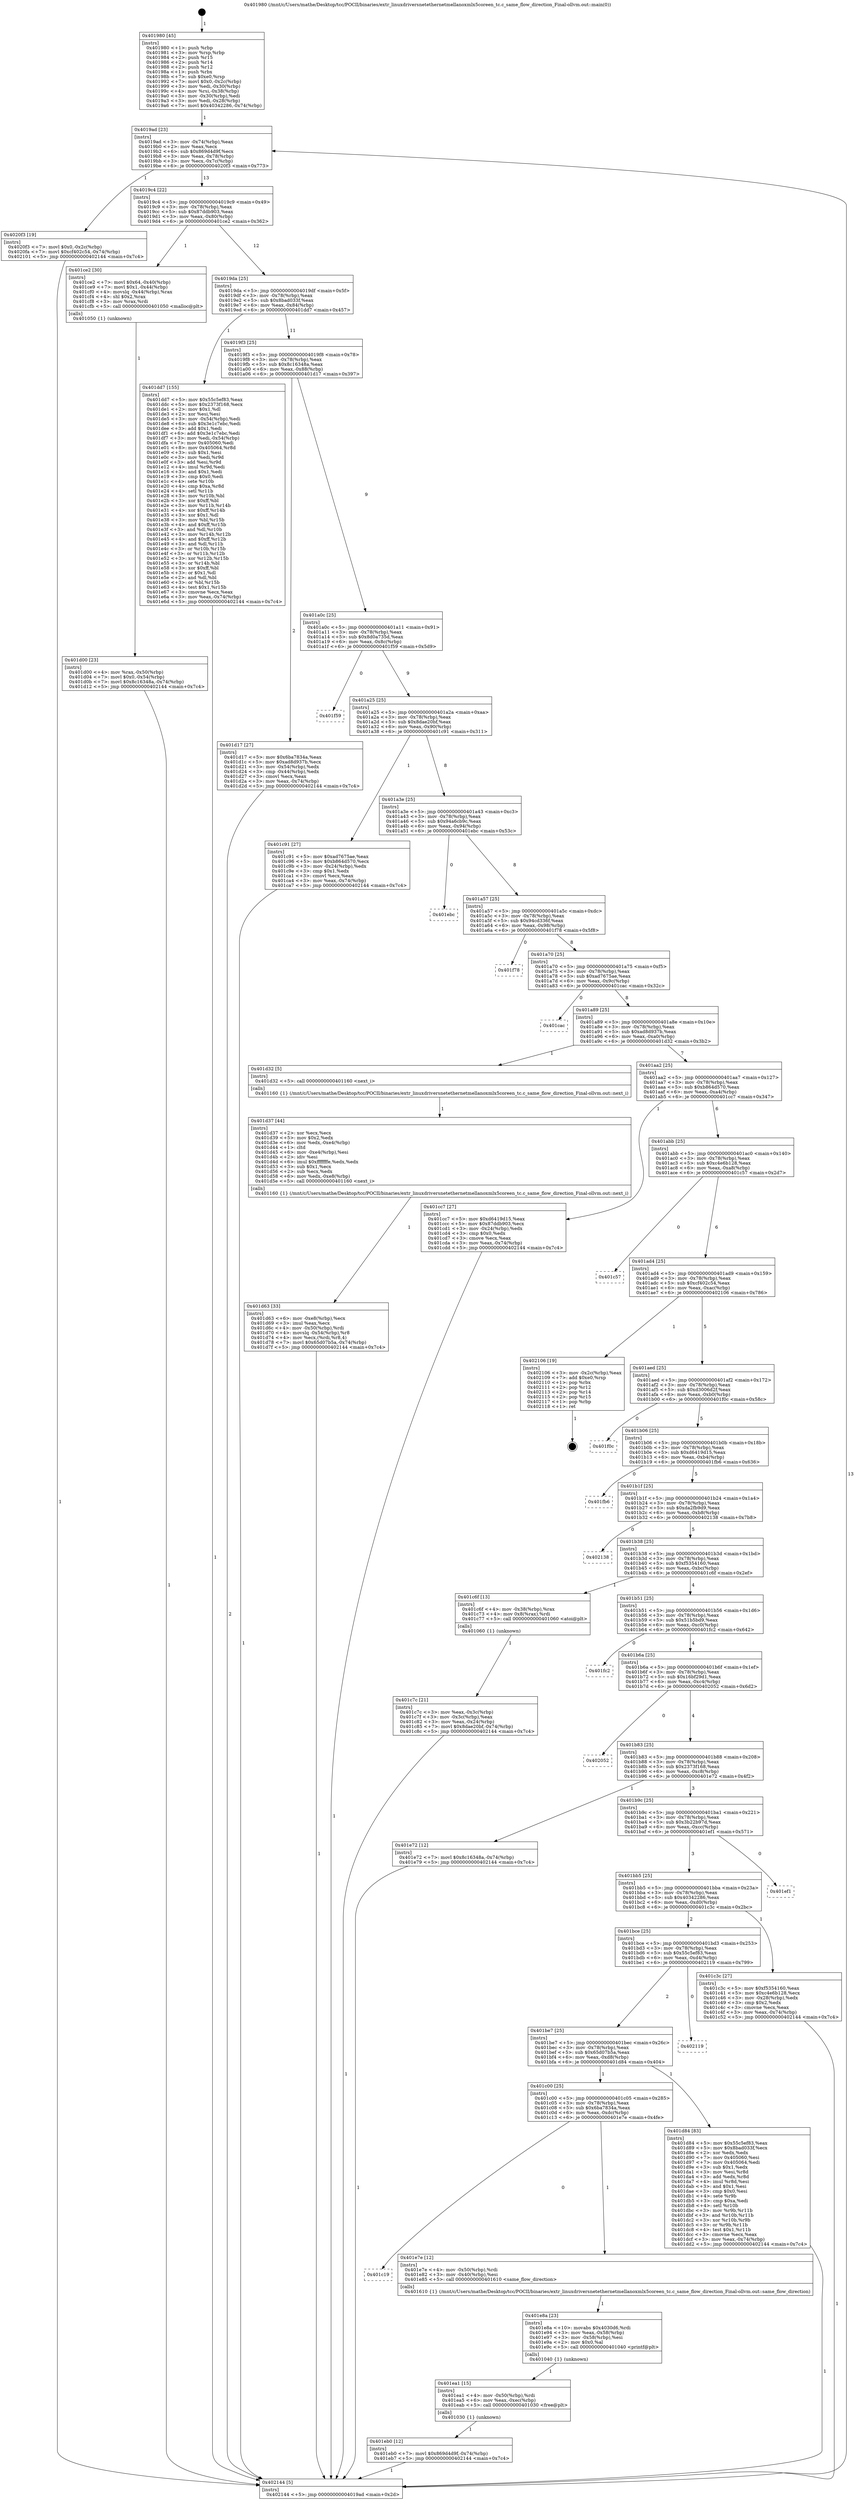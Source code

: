 digraph "0x401980" {
  label = "0x401980 (/mnt/c/Users/mathe/Desktop/tcc/POCII/binaries/extr_linuxdriversnetethernetmellanoxmlx5coreen_tc.c_same_flow_direction_Final-ollvm.out::main(0))"
  labelloc = "t"
  node[shape=record]

  Entry [label="",width=0.3,height=0.3,shape=circle,fillcolor=black,style=filled]
  "0x4019ad" [label="{
     0x4019ad [23]\l
     | [instrs]\l
     &nbsp;&nbsp;0x4019ad \<+3\>: mov -0x74(%rbp),%eax\l
     &nbsp;&nbsp;0x4019b0 \<+2\>: mov %eax,%ecx\l
     &nbsp;&nbsp;0x4019b2 \<+6\>: sub $0x869d4d9f,%ecx\l
     &nbsp;&nbsp;0x4019b8 \<+3\>: mov %eax,-0x78(%rbp)\l
     &nbsp;&nbsp;0x4019bb \<+3\>: mov %ecx,-0x7c(%rbp)\l
     &nbsp;&nbsp;0x4019be \<+6\>: je 00000000004020f3 \<main+0x773\>\l
  }"]
  "0x4020f3" [label="{
     0x4020f3 [19]\l
     | [instrs]\l
     &nbsp;&nbsp;0x4020f3 \<+7\>: movl $0x0,-0x2c(%rbp)\l
     &nbsp;&nbsp;0x4020fa \<+7\>: movl $0xcf402c54,-0x74(%rbp)\l
     &nbsp;&nbsp;0x402101 \<+5\>: jmp 0000000000402144 \<main+0x7c4\>\l
  }"]
  "0x4019c4" [label="{
     0x4019c4 [22]\l
     | [instrs]\l
     &nbsp;&nbsp;0x4019c4 \<+5\>: jmp 00000000004019c9 \<main+0x49\>\l
     &nbsp;&nbsp;0x4019c9 \<+3\>: mov -0x78(%rbp),%eax\l
     &nbsp;&nbsp;0x4019cc \<+5\>: sub $0x87ddb903,%eax\l
     &nbsp;&nbsp;0x4019d1 \<+3\>: mov %eax,-0x80(%rbp)\l
     &nbsp;&nbsp;0x4019d4 \<+6\>: je 0000000000401ce2 \<main+0x362\>\l
  }"]
  Exit [label="",width=0.3,height=0.3,shape=circle,fillcolor=black,style=filled,peripheries=2]
  "0x401ce2" [label="{
     0x401ce2 [30]\l
     | [instrs]\l
     &nbsp;&nbsp;0x401ce2 \<+7\>: movl $0x64,-0x40(%rbp)\l
     &nbsp;&nbsp;0x401ce9 \<+7\>: movl $0x1,-0x44(%rbp)\l
     &nbsp;&nbsp;0x401cf0 \<+4\>: movslq -0x44(%rbp),%rax\l
     &nbsp;&nbsp;0x401cf4 \<+4\>: shl $0x2,%rax\l
     &nbsp;&nbsp;0x401cf8 \<+3\>: mov %rax,%rdi\l
     &nbsp;&nbsp;0x401cfb \<+5\>: call 0000000000401050 \<malloc@plt\>\l
     | [calls]\l
     &nbsp;&nbsp;0x401050 \{1\} (unknown)\l
  }"]
  "0x4019da" [label="{
     0x4019da [25]\l
     | [instrs]\l
     &nbsp;&nbsp;0x4019da \<+5\>: jmp 00000000004019df \<main+0x5f\>\l
     &nbsp;&nbsp;0x4019df \<+3\>: mov -0x78(%rbp),%eax\l
     &nbsp;&nbsp;0x4019e2 \<+5\>: sub $0x8bad033f,%eax\l
     &nbsp;&nbsp;0x4019e7 \<+6\>: mov %eax,-0x84(%rbp)\l
     &nbsp;&nbsp;0x4019ed \<+6\>: je 0000000000401dd7 \<main+0x457\>\l
  }"]
  "0x401eb0" [label="{
     0x401eb0 [12]\l
     | [instrs]\l
     &nbsp;&nbsp;0x401eb0 \<+7\>: movl $0x869d4d9f,-0x74(%rbp)\l
     &nbsp;&nbsp;0x401eb7 \<+5\>: jmp 0000000000402144 \<main+0x7c4\>\l
  }"]
  "0x401dd7" [label="{
     0x401dd7 [155]\l
     | [instrs]\l
     &nbsp;&nbsp;0x401dd7 \<+5\>: mov $0x55c5ef83,%eax\l
     &nbsp;&nbsp;0x401ddc \<+5\>: mov $0x2373f168,%ecx\l
     &nbsp;&nbsp;0x401de1 \<+2\>: mov $0x1,%dl\l
     &nbsp;&nbsp;0x401de3 \<+2\>: xor %esi,%esi\l
     &nbsp;&nbsp;0x401de5 \<+3\>: mov -0x54(%rbp),%edi\l
     &nbsp;&nbsp;0x401de8 \<+6\>: sub $0x3e1c7ebc,%edi\l
     &nbsp;&nbsp;0x401dee \<+3\>: add $0x1,%edi\l
     &nbsp;&nbsp;0x401df1 \<+6\>: add $0x3e1c7ebc,%edi\l
     &nbsp;&nbsp;0x401df7 \<+3\>: mov %edi,-0x54(%rbp)\l
     &nbsp;&nbsp;0x401dfa \<+7\>: mov 0x405060,%edi\l
     &nbsp;&nbsp;0x401e01 \<+8\>: mov 0x405064,%r8d\l
     &nbsp;&nbsp;0x401e09 \<+3\>: sub $0x1,%esi\l
     &nbsp;&nbsp;0x401e0c \<+3\>: mov %edi,%r9d\l
     &nbsp;&nbsp;0x401e0f \<+3\>: add %esi,%r9d\l
     &nbsp;&nbsp;0x401e12 \<+4\>: imul %r9d,%edi\l
     &nbsp;&nbsp;0x401e16 \<+3\>: and $0x1,%edi\l
     &nbsp;&nbsp;0x401e19 \<+3\>: cmp $0x0,%edi\l
     &nbsp;&nbsp;0x401e1c \<+4\>: sete %r10b\l
     &nbsp;&nbsp;0x401e20 \<+4\>: cmp $0xa,%r8d\l
     &nbsp;&nbsp;0x401e24 \<+4\>: setl %r11b\l
     &nbsp;&nbsp;0x401e28 \<+3\>: mov %r10b,%bl\l
     &nbsp;&nbsp;0x401e2b \<+3\>: xor $0xff,%bl\l
     &nbsp;&nbsp;0x401e2e \<+3\>: mov %r11b,%r14b\l
     &nbsp;&nbsp;0x401e31 \<+4\>: xor $0xff,%r14b\l
     &nbsp;&nbsp;0x401e35 \<+3\>: xor $0x1,%dl\l
     &nbsp;&nbsp;0x401e38 \<+3\>: mov %bl,%r15b\l
     &nbsp;&nbsp;0x401e3b \<+4\>: and $0xff,%r15b\l
     &nbsp;&nbsp;0x401e3f \<+3\>: and %dl,%r10b\l
     &nbsp;&nbsp;0x401e42 \<+3\>: mov %r14b,%r12b\l
     &nbsp;&nbsp;0x401e45 \<+4\>: and $0xff,%r12b\l
     &nbsp;&nbsp;0x401e49 \<+3\>: and %dl,%r11b\l
     &nbsp;&nbsp;0x401e4c \<+3\>: or %r10b,%r15b\l
     &nbsp;&nbsp;0x401e4f \<+3\>: or %r11b,%r12b\l
     &nbsp;&nbsp;0x401e52 \<+3\>: xor %r12b,%r15b\l
     &nbsp;&nbsp;0x401e55 \<+3\>: or %r14b,%bl\l
     &nbsp;&nbsp;0x401e58 \<+3\>: xor $0xff,%bl\l
     &nbsp;&nbsp;0x401e5b \<+3\>: or $0x1,%dl\l
     &nbsp;&nbsp;0x401e5e \<+2\>: and %dl,%bl\l
     &nbsp;&nbsp;0x401e60 \<+3\>: or %bl,%r15b\l
     &nbsp;&nbsp;0x401e63 \<+4\>: test $0x1,%r15b\l
     &nbsp;&nbsp;0x401e67 \<+3\>: cmovne %ecx,%eax\l
     &nbsp;&nbsp;0x401e6a \<+3\>: mov %eax,-0x74(%rbp)\l
     &nbsp;&nbsp;0x401e6d \<+5\>: jmp 0000000000402144 \<main+0x7c4\>\l
  }"]
  "0x4019f3" [label="{
     0x4019f3 [25]\l
     | [instrs]\l
     &nbsp;&nbsp;0x4019f3 \<+5\>: jmp 00000000004019f8 \<main+0x78\>\l
     &nbsp;&nbsp;0x4019f8 \<+3\>: mov -0x78(%rbp),%eax\l
     &nbsp;&nbsp;0x4019fb \<+5\>: sub $0x8c16348a,%eax\l
     &nbsp;&nbsp;0x401a00 \<+6\>: mov %eax,-0x88(%rbp)\l
     &nbsp;&nbsp;0x401a06 \<+6\>: je 0000000000401d17 \<main+0x397\>\l
  }"]
  "0x401ea1" [label="{
     0x401ea1 [15]\l
     | [instrs]\l
     &nbsp;&nbsp;0x401ea1 \<+4\>: mov -0x50(%rbp),%rdi\l
     &nbsp;&nbsp;0x401ea5 \<+6\>: mov %eax,-0xec(%rbp)\l
     &nbsp;&nbsp;0x401eab \<+5\>: call 0000000000401030 \<free@plt\>\l
     | [calls]\l
     &nbsp;&nbsp;0x401030 \{1\} (unknown)\l
  }"]
  "0x401d17" [label="{
     0x401d17 [27]\l
     | [instrs]\l
     &nbsp;&nbsp;0x401d17 \<+5\>: mov $0x6ba7834a,%eax\l
     &nbsp;&nbsp;0x401d1c \<+5\>: mov $0xad8d937b,%ecx\l
     &nbsp;&nbsp;0x401d21 \<+3\>: mov -0x54(%rbp),%edx\l
     &nbsp;&nbsp;0x401d24 \<+3\>: cmp -0x44(%rbp),%edx\l
     &nbsp;&nbsp;0x401d27 \<+3\>: cmovl %ecx,%eax\l
     &nbsp;&nbsp;0x401d2a \<+3\>: mov %eax,-0x74(%rbp)\l
     &nbsp;&nbsp;0x401d2d \<+5\>: jmp 0000000000402144 \<main+0x7c4\>\l
  }"]
  "0x401a0c" [label="{
     0x401a0c [25]\l
     | [instrs]\l
     &nbsp;&nbsp;0x401a0c \<+5\>: jmp 0000000000401a11 \<main+0x91\>\l
     &nbsp;&nbsp;0x401a11 \<+3\>: mov -0x78(%rbp),%eax\l
     &nbsp;&nbsp;0x401a14 \<+5\>: sub $0x8d0a735d,%eax\l
     &nbsp;&nbsp;0x401a19 \<+6\>: mov %eax,-0x8c(%rbp)\l
     &nbsp;&nbsp;0x401a1f \<+6\>: je 0000000000401f59 \<main+0x5d9\>\l
  }"]
  "0x401e8a" [label="{
     0x401e8a [23]\l
     | [instrs]\l
     &nbsp;&nbsp;0x401e8a \<+10\>: movabs $0x4030d6,%rdi\l
     &nbsp;&nbsp;0x401e94 \<+3\>: mov %eax,-0x58(%rbp)\l
     &nbsp;&nbsp;0x401e97 \<+3\>: mov -0x58(%rbp),%esi\l
     &nbsp;&nbsp;0x401e9a \<+2\>: mov $0x0,%al\l
     &nbsp;&nbsp;0x401e9c \<+5\>: call 0000000000401040 \<printf@plt\>\l
     | [calls]\l
     &nbsp;&nbsp;0x401040 \{1\} (unknown)\l
  }"]
  "0x401f59" [label="{
     0x401f59\l
  }", style=dashed]
  "0x401a25" [label="{
     0x401a25 [25]\l
     | [instrs]\l
     &nbsp;&nbsp;0x401a25 \<+5\>: jmp 0000000000401a2a \<main+0xaa\>\l
     &nbsp;&nbsp;0x401a2a \<+3\>: mov -0x78(%rbp),%eax\l
     &nbsp;&nbsp;0x401a2d \<+5\>: sub $0x8dae20bf,%eax\l
     &nbsp;&nbsp;0x401a32 \<+6\>: mov %eax,-0x90(%rbp)\l
     &nbsp;&nbsp;0x401a38 \<+6\>: je 0000000000401c91 \<main+0x311\>\l
  }"]
  "0x401c19" [label="{
     0x401c19\l
  }", style=dashed]
  "0x401c91" [label="{
     0x401c91 [27]\l
     | [instrs]\l
     &nbsp;&nbsp;0x401c91 \<+5\>: mov $0xad7675ae,%eax\l
     &nbsp;&nbsp;0x401c96 \<+5\>: mov $0xb864d570,%ecx\l
     &nbsp;&nbsp;0x401c9b \<+3\>: mov -0x24(%rbp),%edx\l
     &nbsp;&nbsp;0x401c9e \<+3\>: cmp $0x1,%edx\l
     &nbsp;&nbsp;0x401ca1 \<+3\>: cmovl %ecx,%eax\l
     &nbsp;&nbsp;0x401ca4 \<+3\>: mov %eax,-0x74(%rbp)\l
     &nbsp;&nbsp;0x401ca7 \<+5\>: jmp 0000000000402144 \<main+0x7c4\>\l
  }"]
  "0x401a3e" [label="{
     0x401a3e [25]\l
     | [instrs]\l
     &nbsp;&nbsp;0x401a3e \<+5\>: jmp 0000000000401a43 \<main+0xc3\>\l
     &nbsp;&nbsp;0x401a43 \<+3\>: mov -0x78(%rbp),%eax\l
     &nbsp;&nbsp;0x401a46 \<+5\>: sub $0x94a6cb9c,%eax\l
     &nbsp;&nbsp;0x401a4b \<+6\>: mov %eax,-0x94(%rbp)\l
     &nbsp;&nbsp;0x401a51 \<+6\>: je 0000000000401ebc \<main+0x53c\>\l
  }"]
  "0x401e7e" [label="{
     0x401e7e [12]\l
     | [instrs]\l
     &nbsp;&nbsp;0x401e7e \<+4\>: mov -0x50(%rbp),%rdi\l
     &nbsp;&nbsp;0x401e82 \<+3\>: mov -0x40(%rbp),%esi\l
     &nbsp;&nbsp;0x401e85 \<+5\>: call 0000000000401610 \<same_flow_direction\>\l
     | [calls]\l
     &nbsp;&nbsp;0x401610 \{1\} (/mnt/c/Users/mathe/Desktop/tcc/POCII/binaries/extr_linuxdriversnetethernetmellanoxmlx5coreen_tc.c_same_flow_direction_Final-ollvm.out::same_flow_direction)\l
  }"]
  "0x401ebc" [label="{
     0x401ebc\l
  }", style=dashed]
  "0x401a57" [label="{
     0x401a57 [25]\l
     | [instrs]\l
     &nbsp;&nbsp;0x401a57 \<+5\>: jmp 0000000000401a5c \<main+0xdc\>\l
     &nbsp;&nbsp;0x401a5c \<+3\>: mov -0x78(%rbp),%eax\l
     &nbsp;&nbsp;0x401a5f \<+5\>: sub $0x94cd336f,%eax\l
     &nbsp;&nbsp;0x401a64 \<+6\>: mov %eax,-0x98(%rbp)\l
     &nbsp;&nbsp;0x401a6a \<+6\>: je 0000000000401f78 \<main+0x5f8\>\l
  }"]
  "0x401c00" [label="{
     0x401c00 [25]\l
     | [instrs]\l
     &nbsp;&nbsp;0x401c00 \<+5\>: jmp 0000000000401c05 \<main+0x285\>\l
     &nbsp;&nbsp;0x401c05 \<+3\>: mov -0x78(%rbp),%eax\l
     &nbsp;&nbsp;0x401c08 \<+5\>: sub $0x6ba7834a,%eax\l
     &nbsp;&nbsp;0x401c0d \<+6\>: mov %eax,-0xdc(%rbp)\l
     &nbsp;&nbsp;0x401c13 \<+6\>: je 0000000000401e7e \<main+0x4fe\>\l
  }"]
  "0x401f78" [label="{
     0x401f78\l
  }", style=dashed]
  "0x401a70" [label="{
     0x401a70 [25]\l
     | [instrs]\l
     &nbsp;&nbsp;0x401a70 \<+5\>: jmp 0000000000401a75 \<main+0xf5\>\l
     &nbsp;&nbsp;0x401a75 \<+3\>: mov -0x78(%rbp),%eax\l
     &nbsp;&nbsp;0x401a78 \<+5\>: sub $0xad7675ae,%eax\l
     &nbsp;&nbsp;0x401a7d \<+6\>: mov %eax,-0x9c(%rbp)\l
     &nbsp;&nbsp;0x401a83 \<+6\>: je 0000000000401cac \<main+0x32c\>\l
  }"]
  "0x401d84" [label="{
     0x401d84 [83]\l
     | [instrs]\l
     &nbsp;&nbsp;0x401d84 \<+5\>: mov $0x55c5ef83,%eax\l
     &nbsp;&nbsp;0x401d89 \<+5\>: mov $0x8bad033f,%ecx\l
     &nbsp;&nbsp;0x401d8e \<+2\>: xor %edx,%edx\l
     &nbsp;&nbsp;0x401d90 \<+7\>: mov 0x405060,%esi\l
     &nbsp;&nbsp;0x401d97 \<+7\>: mov 0x405064,%edi\l
     &nbsp;&nbsp;0x401d9e \<+3\>: sub $0x1,%edx\l
     &nbsp;&nbsp;0x401da1 \<+3\>: mov %esi,%r8d\l
     &nbsp;&nbsp;0x401da4 \<+3\>: add %edx,%r8d\l
     &nbsp;&nbsp;0x401da7 \<+4\>: imul %r8d,%esi\l
     &nbsp;&nbsp;0x401dab \<+3\>: and $0x1,%esi\l
     &nbsp;&nbsp;0x401dae \<+3\>: cmp $0x0,%esi\l
     &nbsp;&nbsp;0x401db1 \<+4\>: sete %r9b\l
     &nbsp;&nbsp;0x401db5 \<+3\>: cmp $0xa,%edi\l
     &nbsp;&nbsp;0x401db8 \<+4\>: setl %r10b\l
     &nbsp;&nbsp;0x401dbc \<+3\>: mov %r9b,%r11b\l
     &nbsp;&nbsp;0x401dbf \<+3\>: and %r10b,%r11b\l
     &nbsp;&nbsp;0x401dc2 \<+3\>: xor %r10b,%r9b\l
     &nbsp;&nbsp;0x401dc5 \<+3\>: or %r9b,%r11b\l
     &nbsp;&nbsp;0x401dc8 \<+4\>: test $0x1,%r11b\l
     &nbsp;&nbsp;0x401dcc \<+3\>: cmovne %ecx,%eax\l
     &nbsp;&nbsp;0x401dcf \<+3\>: mov %eax,-0x74(%rbp)\l
     &nbsp;&nbsp;0x401dd2 \<+5\>: jmp 0000000000402144 \<main+0x7c4\>\l
  }"]
  "0x401cac" [label="{
     0x401cac\l
  }", style=dashed]
  "0x401a89" [label="{
     0x401a89 [25]\l
     | [instrs]\l
     &nbsp;&nbsp;0x401a89 \<+5\>: jmp 0000000000401a8e \<main+0x10e\>\l
     &nbsp;&nbsp;0x401a8e \<+3\>: mov -0x78(%rbp),%eax\l
     &nbsp;&nbsp;0x401a91 \<+5\>: sub $0xad8d937b,%eax\l
     &nbsp;&nbsp;0x401a96 \<+6\>: mov %eax,-0xa0(%rbp)\l
     &nbsp;&nbsp;0x401a9c \<+6\>: je 0000000000401d32 \<main+0x3b2\>\l
  }"]
  "0x401be7" [label="{
     0x401be7 [25]\l
     | [instrs]\l
     &nbsp;&nbsp;0x401be7 \<+5\>: jmp 0000000000401bec \<main+0x26c\>\l
     &nbsp;&nbsp;0x401bec \<+3\>: mov -0x78(%rbp),%eax\l
     &nbsp;&nbsp;0x401bef \<+5\>: sub $0x65d07b5a,%eax\l
     &nbsp;&nbsp;0x401bf4 \<+6\>: mov %eax,-0xd8(%rbp)\l
     &nbsp;&nbsp;0x401bfa \<+6\>: je 0000000000401d84 \<main+0x404\>\l
  }"]
  "0x401d32" [label="{
     0x401d32 [5]\l
     | [instrs]\l
     &nbsp;&nbsp;0x401d32 \<+5\>: call 0000000000401160 \<next_i\>\l
     | [calls]\l
     &nbsp;&nbsp;0x401160 \{1\} (/mnt/c/Users/mathe/Desktop/tcc/POCII/binaries/extr_linuxdriversnetethernetmellanoxmlx5coreen_tc.c_same_flow_direction_Final-ollvm.out::next_i)\l
  }"]
  "0x401aa2" [label="{
     0x401aa2 [25]\l
     | [instrs]\l
     &nbsp;&nbsp;0x401aa2 \<+5\>: jmp 0000000000401aa7 \<main+0x127\>\l
     &nbsp;&nbsp;0x401aa7 \<+3\>: mov -0x78(%rbp),%eax\l
     &nbsp;&nbsp;0x401aaa \<+5\>: sub $0xb864d570,%eax\l
     &nbsp;&nbsp;0x401aaf \<+6\>: mov %eax,-0xa4(%rbp)\l
     &nbsp;&nbsp;0x401ab5 \<+6\>: je 0000000000401cc7 \<main+0x347\>\l
  }"]
  "0x402119" [label="{
     0x402119\l
  }", style=dashed]
  "0x401cc7" [label="{
     0x401cc7 [27]\l
     | [instrs]\l
     &nbsp;&nbsp;0x401cc7 \<+5\>: mov $0xd6419d15,%eax\l
     &nbsp;&nbsp;0x401ccc \<+5\>: mov $0x87ddb903,%ecx\l
     &nbsp;&nbsp;0x401cd1 \<+3\>: mov -0x24(%rbp),%edx\l
     &nbsp;&nbsp;0x401cd4 \<+3\>: cmp $0x0,%edx\l
     &nbsp;&nbsp;0x401cd7 \<+3\>: cmove %ecx,%eax\l
     &nbsp;&nbsp;0x401cda \<+3\>: mov %eax,-0x74(%rbp)\l
     &nbsp;&nbsp;0x401cdd \<+5\>: jmp 0000000000402144 \<main+0x7c4\>\l
  }"]
  "0x401abb" [label="{
     0x401abb [25]\l
     | [instrs]\l
     &nbsp;&nbsp;0x401abb \<+5\>: jmp 0000000000401ac0 \<main+0x140\>\l
     &nbsp;&nbsp;0x401ac0 \<+3\>: mov -0x78(%rbp),%eax\l
     &nbsp;&nbsp;0x401ac3 \<+5\>: sub $0xc4e6b128,%eax\l
     &nbsp;&nbsp;0x401ac8 \<+6\>: mov %eax,-0xa8(%rbp)\l
     &nbsp;&nbsp;0x401ace \<+6\>: je 0000000000401c57 \<main+0x2d7\>\l
  }"]
  "0x401d63" [label="{
     0x401d63 [33]\l
     | [instrs]\l
     &nbsp;&nbsp;0x401d63 \<+6\>: mov -0xe8(%rbp),%ecx\l
     &nbsp;&nbsp;0x401d69 \<+3\>: imul %eax,%ecx\l
     &nbsp;&nbsp;0x401d6c \<+4\>: mov -0x50(%rbp),%rdi\l
     &nbsp;&nbsp;0x401d70 \<+4\>: movslq -0x54(%rbp),%r8\l
     &nbsp;&nbsp;0x401d74 \<+4\>: mov %ecx,(%rdi,%r8,4)\l
     &nbsp;&nbsp;0x401d78 \<+7\>: movl $0x65d07b5a,-0x74(%rbp)\l
     &nbsp;&nbsp;0x401d7f \<+5\>: jmp 0000000000402144 \<main+0x7c4\>\l
  }"]
  "0x401c57" [label="{
     0x401c57\l
  }", style=dashed]
  "0x401ad4" [label="{
     0x401ad4 [25]\l
     | [instrs]\l
     &nbsp;&nbsp;0x401ad4 \<+5\>: jmp 0000000000401ad9 \<main+0x159\>\l
     &nbsp;&nbsp;0x401ad9 \<+3\>: mov -0x78(%rbp),%eax\l
     &nbsp;&nbsp;0x401adc \<+5\>: sub $0xcf402c54,%eax\l
     &nbsp;&nbsp;0x401ae1 \<+6\>: mov %eax,-0xac(%rbp)\l
     &nbsp;&nbsp;0x401ae7 \<+6\>: je 0000000000402106 \<main+0x786\>\l
  }"]
  "0x401d37" [label="{
     0x401d37 [44]\l
     | [instrs]\l
     &nbsp;&nbsp;0x401d37 \<+2\>: xor %ecx,%ecx\l
     &nbsp;&nbsp;0x401d39 \<+5\>: mov $0x2,%edx\l
     &nbsp;&nbsp;0x401d3e \<+6\>: mov %edx,-0xe4(%rbp)\l
     &nbsp;&nbsp;0x401d44 \<+1\>: cltd\l
     &nbsp;&nbsp;0x401d45 \<+6\>: mov -0xe4(%rbp),%esi\l
     &nbsp;&nbsp;0x401d4b \<+2\>: idiv %esi\l
     &nbsp;&nbsp;0x401d4d \<+6\>: imul $0xfffffffe,%edx,%edx\l
     &nbsp;&nbsp;0x401d53 \<+3\>: sub $0x1,%ecx\l
     &nbsp;&nbsp;0x401d56 \<+2\>: sub %ecx,%edx\l
     &nbsp;&nbsp;0x401d58 \<+6\>: mov %edx,-0xe8(%rbp)\l
     &nbsp;&nbsp;0x401d5e \<+5\>: call 0000000000401160 \<next_i\>\l
     | [calls]\l
     &nbsp;&nbsp;0x401160 \{1\} (/mnt/c/Users/mathe/Desktop/tcc/POCII/binaries/extr_linuxdriversnetethernetmellanoxmlx5coreen_tc.c_same_flow_direction_Final-ollvm.out::next_i)\l
  }"]
  "0x402106" [label="{
     0x402106 [19]\l
     | [instrs]\l
     &nbsp;&nbsp;0x402106 \<+3\>: mov -0x2c(%rbp),%eax\l
     &nbsp;&nbsp;0x402109 \<+7\>: add $0xe0,%rsp\l
     &nbsp;&nbsp;0x402110 \<+1\>: pop %rbx\l
     &nbsp;&nbsp;0x402111 \<+2\>: pop %r12\l
     &nbsp;&nbsp;0x402113 \<+2\>: pop %r14\l
     &nbsp;&nbsp;0x402115 \<+2\>: pop %r15\l
     &nbsp;&nbsp;0x402117 \<+1\>: pop %rbp\l
     &nbsp;&nbsp;0x402118 \<+1\>: ret\l
  }"]
  "0x401aed" [label="{
     0x401aed [25]\l
     | [instrs]\l
     &nbsp;&nbsp;0x401aed \<+5\>: jmp 0000000000401af2 \<main+0x172\>\l
     &nbsp;&nbsp;0x401af2 \<+3\>: mov -0x78(%rbp),%eax\l
     &nbsp;&nbsp;0x401af5 \<+5\>: sub $0xd3006d2f,%eax\l
     &nbsp;&nbsp;0x401afa \<+6\>: mov %eax,-0xb0(%rbp)\l
     &nbsp;&nbsp;0x401b00 \<+6\>: je 0000000000401f0c \<main+0x58c\>\l
  }"]
  "0x401d00" [label="{
     0x401d00 [23]\l
     | [instrs]\l
     &nbsp;&nbsp;0x401d00 \<+4\>: mov %rax,-0x50(%rbp)\l
     &nbsp;&nbsp;0x401d04 \<+7\>: movl $0x0,-0x54(%rbp)\l
     &nbsp;&nbsp;0x401d0b \<+7\>: movl $0x8c16348a,-0x74(%rbp)\l
     &nbsp;&nbsp;0x401d12 \<+5\>: jmp 0000000000402144 \<main+0x7c4\>\l
  }"]
  "0x401f0c" [label="{
     0x401f0c\l
  }", style=dashed]
  "0x401b06" [label="{
     0x401b06 [25]\l
     | [instrs]\l
     &nbsp;&nbsp;0x401b06 \<+5\>: jmp 0000000000401b0b \<main+0x18b\>\l
     &nbsp;&nbsp;0x401b0b \<+3\>: mov -0x78(%rbp),%eax\l
     &nbsp;&nbsp;0x401b0e \<+5\>: sub $0xd6419d15,%eax\l
     &nbsp;&nbsp;0x401b13 \<+6\>: mov %eax,-0xb4(%rbp)\l
     &nbsp;&nbsp;0x401b19 \<+6\>: je 0000000000401fb6 \<main+0x636\>\l
  }"]
  "0x401c7c" [label="{
     0x401c7c [21]\l
     | [instrs]\l
     &nbsp;&nbsp;0x401c7c \<+3\>: mov %eax,-0x3c(%rbp)\l
     &nbsp;&nbsp;0x401c7f \<+3\>: mov -0x3c(%rbp),%eax\l
     &nbsp;&nbsp;0x401c82 \<+3\>: mov %eax,-0x24(%rbp)\l
     &nbsp;&nbsp;0x401c85 \<+7\>: movl $0x8dae20bf,-0x74(%rbp)\l
     &nbsp;&nbsp;0x401c8c \<+5\>: jmp 0000000000402144 \<main+0x7c4\>\l
  }"]
  "0x401fb6" [label="{
     0x401fb6\l
  }", style=dashed]
  "0x401b1f" [label="{
     0x401b1f [25]\l
     | [instrs]\l
     &nbsp;&nbsp;0x401b1f \<+5\>: jmp 0000000000401b24 \<main+0x1a4\>\l
     &nbsp;&nbsp;0x401b24 \<+3\>: mov -0x78(%rbp),%eax\l
     &nbsp;&nbsp;0x401b27 \<+5\>: sub $0xda2fb9d9,%eax\l
     &nbsp;&nbsp;0x401b2c \<+6\>: mov %eax,-0xb8(%rbp)\l
     &nbsp;&nbsp;0x401b32 \<+6\>: je 0000000000402138 \<main+0x7b8\>\l
  }"]
  "0x401980" [label="{
     0x401980 [45]\l
     | [instrs]\l
     &nbsp;&nbsp;0x401980 \<+1\>: push %rbp\l
     &nbsp;&nbsp;0x401981 \<+3\>: mov %rsp,%rbp\l
     &nbsp;&nbsp;0x401984 \<+2\>: push %r15\l
     &nbsp;&nbsp;0x401986 \<+2\>: push %r14\l
     &nbsp;&nbsp;0x401988 \<+2\>: push %r12\l
     &nbsp;&nbsp;0x40198a \<+1\>: push %rbx\l
     &nbsp;&nbsp;0x40198b \<+7\>: sub $0xe0,%rsp\l
     &nbsp;&nbsp;0x401992 \<+7\>: movl $0x0,-0x2c(%rbp)\l
     &nbsp;&nbsp;0x401999 \<+3\>: mov %edi,-0x30(%rbp)\l
     &nbsp;&nbsp;0x40199c \<+4\>: mov %rsi,-0x38(%rbp)\l
     &nbsp;&nbsp;0x4019a0 \<+3\>: mov -0x30(%rbp),%edi\l
     &nbsp;&nbsp;0x4019a3 \<+3\>: mov %edi,-0x28(%rbp)\l
     &nbsp;&nbsp;0x4019a6 \<+7\>: movl $0x40342286,-0x74(%rbp)\l
  }"]
  "0x402138" [label="{
     0x402138\l
  }", style=dashed]
  "0x401b38" [label="{
     0x401b38 [25]\l
     | [instrs]\l
     &nbsp;&nbsp;0x401b38 \<+5\>: jmp 0000000000401b3d \<main+0x1bd\>\l
     &nbsp;&nbsp;0x401b3d \<+3\>: mov -0x78(%rbp),%eax\l
     &nbsp;&nbsp;0x401b40 \<+5\>: sub $0xf5354160,%eax\l
     &nbsp;&nbsp;0x401b45 \<+6\>: mov %eax,-0xbc(%rbp)\l
     &nbsp;&nbsp;0x401b4b \<+6\>: je 0000000000401c6f \<main+0x2ef\>\l
  }"]
  "0x402144" [label="{
     0x402144 [5]\l
     | [instrs]\l
     &nbsp;&nbsp;0x402144 \<+5\>: jmp 00000000004019ad \<main+0x2d\>\l
  }"]
  "0x401c6f" [label="{
     0x401c6f [13]\l
     | [instrs]\l
     &nbsp;&nbsp;0x401c6f \<+4\>: mov -0x38(%rbp),%rax\l
     &nbsp;&nbsp;0x401c73 \<+4\>: mov 0x8(%rax),%rdi\l
     &nbsp;&nbsp;0x401c77 \<+5\>: call 0000000000401060 \<atoi@plt\>\l
     | [calls]\l
     &nbsp;&nbsp;0x401060 \{1\} (unknown)\l
  }"]
  "0x401b51" [label="{
     0x401b51 [25]\l
     | [instrs]\l
     &nbsp;&nbsp;0x401b51 \<+5\>: jmp 0000000000401b56 \<main+0x1d6\>\l
     &nbsp;&nbsp;0x401b56 \<+3\>: mov -0x78(%rbp),%eax\l
     &nbsp;&nbsp;0x401b59 \<+5\>: sub $0x51b5bd9,%eax\l
     &nbsp;&nbsp;0x401b5e \<+6\>: mov %eax,-0xc0(%rbp)\l
     &nbsp;&nbsp;0x401b64 \<+6\>: je 0000000000401fc2 \<main+0x642\>\l
  }"]
  "0x401bce" [label="{
     0x401bce [25]\l
     | [instrs]\l
     &nbsp;&nbsp;0x401bce \<+5\>: jmp 0000000000401bd3 \<main+0x253\>\l
     &nbsp;&nbsp;0x401bd3 \<+3\>: mov -0x78(%rbp),%eax\l
     &nbsp;&nbsp;0x401bd6 \<+5\>: sub $0x55c5ef83,%eax\l
     &nbsp;&nbsp;0x401bdb \<+6\>: mov %eax,-0xd4(%rbp)\l
     &nbsp;&nbsp;0x401be1 \<+6\>: je 0000000000402119 \<main+0x799\>\l
  }"]
  "0x401fc2" [label="{
     0x401fc2\l
  }", style=dashed]
  "0x401b6a" [label="{
     0x401b6a [25]\l
     | [instrs]\l
     &nbsp;&nbsp;0x401b6a \<+5\>: jmp 0000000000401b6f \<main+0x1ef\>\l
     &nbsp;&nbsp;0x401b6f \<+3\>: mov -0x78(%rbp),%eax\l
     &nbsp;&nbsp;0x401b72 \<+5\>: sub $0x16bf29d1,%eax\l
     &nbsp;&nbsp;0x401b77 \<+6\>: mov %eax,-0xc4(%rbp)\l
     &nbsp;&nbsp;0x401b7d \<+6\>: je 0000000000402052 \<main+0x6d2\>\l
  }"]
  "0x401c3c" [label="{
     0x401c3c [27]\l
     | [instrs]\l
     &nbsp;&nbsp;0x401c3c \<+5\>: mov $0xf5354160,%eax\l
     &nbsp;&nbsp;0x401c41 \<+5\>: mov $0xc4e6b128,%ecx\l
     &nbsp;&nbsp;0x401c46 \<+3\>: mov -0x28(%rbp),%edx\l
     &nbsp;&nbsp;0x401c49 \<+3\>: cmp $0x2,%edx\l
     &nbsp;&nbsp;0x401c4c \<+3\>: cmovne %ecx,%eax\l
     &nbsp;&nbsp;0x401c4f \<+3\>: mov %eax,-0x74(%rbp)\l
     &nbsp;&nbsp;0x401c52 \<+5\>: jmp 0000000000402144 \<main+0x7c4\>\l
  }"]
  "0x402052" [label="{
     0x402052\l
  }", style=dashed]
  "0x401b83" [label="{
     0x401b83 [25]\l
     | [instrs]\l
     &nbsp;&nbsp;0x401b83 \<+5\>: jmp 0000000000401b88 \<main+0x208\>\l
     &nbsp;&nbsp;0x401b88 \<+3\>: mov -0x78(%rbp),%eax\l
     &nbsp;&nbsp;0x401b8b \<+5\>: sub $0x2373f168,%eax\l
     &nbsp;&nbsp;0x401b90 \<+6\>: mov %eax,-0xc8(%rbp)\l
     &nbsp;&nbsp;0x401b96 \<+6\>: je 0000000000401e72 \<main+0x4f2\>\l
  }"]
  "0x401bb5" [label="{
     0x401bb5 [25]\l
     | [instrs]\l
     &nbsp;&nbsp;0x401bb5 \<+5\>: jmp 0000000000401bba \<main+0x23a\>\l
     &nbsp;&nbsp;0x401bba \<+3\>: mov -0x78(%rbp),%eax\l
     &nbsp;&nbsp;0x401bbd \<+5\>: sub $0x40342286,%eax\l
     &nbsp;&nbsp;0x401bc2 \<+6\>: mov %eax,-0xd0(%rbp)\l
     &nbsp;&nbsp;0x401bc8 \<+6\>: je 0000000000401c3c \<main+0x2bc\>\l
  }"]
  "0x401e72" [label="{
     0x401e72 [12]\l
     | [instrs]\l
     &nbsp;&nbsp;0x401e72 \<+7\>: movl $0x8c16348a,-0x74(%rbp)\l
     &nbsp;&nbsp;0x401e79 \<+5\>: jmp 0000000000402144 \<main+0x7c4\>\l
  }"]
  "0x401b9c" [label="{
     0x401b9c [25]\l
     | [instrs]\l
     &nbsp;&nbsp;0x401b9c \<+5\>: jmp 0000000000401ba1 \<main+0x221\>\l
     &nbsp;&nbsp;0x401ba1 \<+3\>: mov -0x78(%rbp),%eax\l
     &nbsp;&nbsp;0x401ba4 \<+5\>: sub $0x3b22b97d,%eax\l
     &nbsp;&nbsp;0x401ba9 \<+6\>: mov %eax,-0xcc(%rbp)\l
     &nbsp;&nbsp;0x401baf \<+6\>: je 0000000000401ef1 \<main+0x571\>\l
  }"]
  "0x401ef1" [label="{
     0x401ef1\l
  }", style=dashed]
  Entry -> "0x401980" [label=" 1"]
  "0x4019ad" -> "0x4020f3" [label=" 1"]
  "0x4019ad" -> "0x4019c4" [label=" 13"]
  "0x402106" -> Exit [label=" 1"]
  "0x4019c4" -> "0x401ce2" [label=" 1"]
  "0x4019c4" -> "0x4019da" [label=" 12"]
  "0x4020f3" -> "0x402144" [label=" 1"]
  "0x4019da" -> "0x401dd7" [label=" 1"]
  "0x4019da" -> "0x4019f3" [label=" 11"]
  "0x401eb0" -> "0x402144" [label=" 1"]
  "0x4019f3" -> "0x401d17" [label=" 2"]
  "0x4019f3" -> "0x401a0c" [label=" 9"]
  "0x401ea1" -> "0x401eb0" [label=" 1"]
  "0x401a0c" -> "0x401f59" [label=" 0"]
  "0x401a0c" -> "0x401a25" [label=" 9"]
  "0x401e8a" -> "0x401ea1" [label=" 1"]
  "0x401a25" -> "0x401c91" [label=" 1"]
  "0x401a25" -> "0x401a3e" [label=" 8"]
  "0x401e7e" -> "0x401e8a" [label=" 1"]
  "0x401a3e" -> "0x401ebc" [label=" 0"]
  "0x401a3e" -> "0x401a57" [label=" 8"]
  "0x401c00" -> "0x401c19" [label=" 0"]
  "0x401a57" -> "0x401f78" [label=" 0"]
  "0x401a57" -> "0x401a70" [label=" 8"]
  "0x401c00" -> "0x401e7e" [label=" 1"]
  "0x401a70" -> "0x401cac" [label=" 0"]
  "0x401a70" -> "0x401a89" [label=" 8"]
  "0x401e72" -> "0x402144" [label=" 1"]
  "0x401a89" -> "0x401d32" [label=" 1"]
  "0x401a89" -> "0x401aa2" [label=" 7"]
  "0x401d84" -> "0x402144" [label=" 1"]
  "0x401aa2" -> "0x401cc7" [label=" 1"]
  "0x401aa2" -> "0x401abb" [label=" 6"]
  "0x401be7" -> "0x401c00" [label=" 1"]
  "0x401abb" -> "0x401c57" [label=" 0"]
  "0x401abb" -> "0x401ad4" [label=" 6"]
  "0x401dd7" -> "0x402144" [label=" 1"]
  "0x401ad4" -> "0x402106" [label=" 1"]
  "0x401ad4" -> "0x401aed" [label=" 5"]
  "0x401bce" -> "0x401be7" [label=" 2"]
  "0x401aed" -> "0x401f0c" [label=" 0"]
  "0x401aed" -> "0x401b06" [label=" 5"]
  "0x401bce" -> "0x402119" [label=" 0"]
  "0x401b06" -> "0x401fb6" [label=" 0"]
  "0x401b06" -> "0x401b1f" [label=" 5"]
  "0x401be7" -> "0x401d84" [label=" 1"]
  "0x401b1f" -> "0x402138" [label=" 0"]
  "0x401b1f" -> "0x401b38" [label=" 5"]
  "0x401d63" -> "0x402144" [label=" 1"]
  "0x401b38" -> "0x401c6f" [label=" 1"]
  "0x401b38" -> "0x401b51" [label=" 4"]
  "0x401d37" -> "0x401d63" [label=" 1"]
  "0x401b51" -> "0x401fc2" [label=" 0"]
  "0x401b51" -> "0x401b6a" [label=" 4"]
  "0x401d32" -> "0x401d37" [label=" 1"]
  "0x401b6a" -> "0x402052" [label=" 0"]
  "0x401b6a" -> "0x401b83" [label=" 4"]
  "0x401d17" -> "0x402144" [label=" 2"]
  "0x401b83" -> "0x401e72" [label=" 1"]
  "0x401b83" -> "0x401b9c" [label=" 3"]
  "0x401ce2" -> "0x401d00" [label=" 1"]
  "0x401b9c" -> "0x401ef1" [label=" 0"]
  "0x401b9c" -> "0x401bb5" [label=" 3"]
  "0x401d00" -> "0x402144" [label=" 1"]
  "0x401bb5" -> "0x401c3c" [label=" 1"]
  "0x401bb5" -> "0x401bce" [label=" 2"]
  "0x401c3c" -> "0x402144" [label=" 1"]
  "0x401980" -> "0x4019ad" [label=" 1"]
  "0x402144" -> "0x4019ad" [label=" 13"]
  "0x401c6f" -> "0x401c7c" [label=" 1"]
  "0x401c7c" -> "0x402144" [label=" 1"]
  "0x401c91" -> "0x402144" [label=" 1"]
  "0x401cc7" -> "0x402144" [label=" 1"]
}

